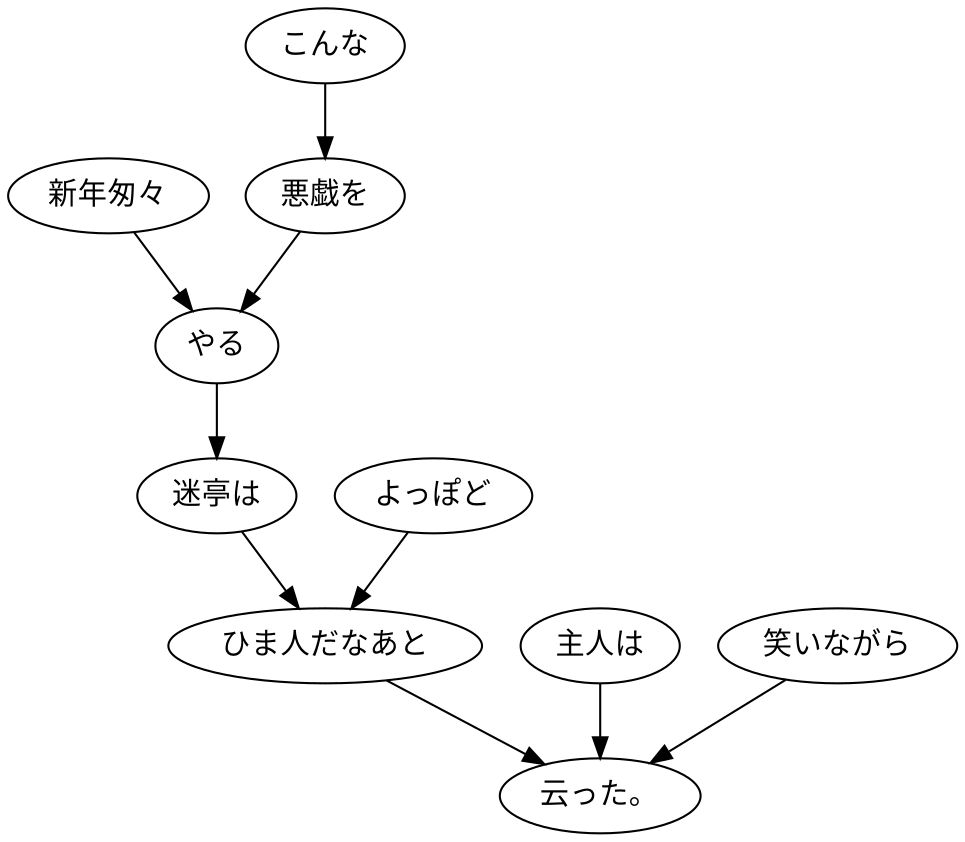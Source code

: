 digraph graph914 {
	node0 [label="新年匆々"];
	node1 [label="こんな"];
	node2 [label="悪戯を"];
	node3 [label="やる"];
	node4 [label="迷亭は"];
	node5 [label="よっぽど"];
	node6 [label="ひま人だなあと"];
	node7 [label="主人は"];
	node8 [label="笑いながら"];
	node9 [label="云った。"];
	node0 -> node3;
	node1 -> node2;
	node2 -> node3;
	node3 -> node4;
	node4 -> node6;
	node5 -> node6;
	node6 -> node9;
	node7 -> node9;
	node8 -> node9;
}
